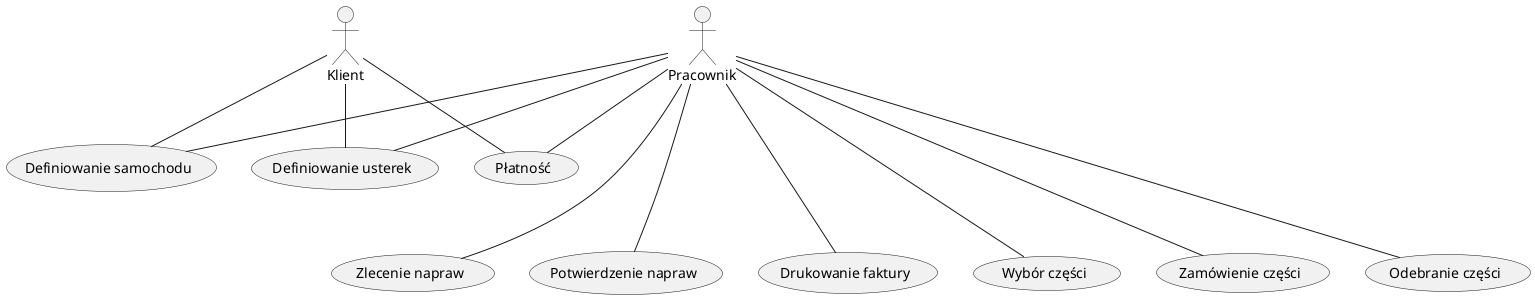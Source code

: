 @startuml

actor Klient 
actor Pracownik

usecase (Definiowanie samochodu)
usecase (Definiowanie usterek)
usecase (Wybór części)
usecase (Zamówienie części)
usecase (Odebranie części)
usecase (Zlecenie napraw)
usecase (Potwierdzenie napraw)
usecase (Drukowanie faktury)
usecase (Płatność)

Klient -- (Definiowanie samochodu)
Klient -- (Definiowanie usterek)
Klient -- (Płatność)

Pracownik -- (Definiowanie samochodu)
Pracownik -- (Definiowanie usterek)
Pracownik --- (Wybór części)
Pracownik --- (Zamówienie części)
Pracownik --- (Odebranie części)
Pracownik --- (Zlecenie napraw)
Pracownik --- (Potwierdzenie napraw)
Pracownik --- (Drukowanie faktury)
Pracownik -- (Płatność)

@enduml